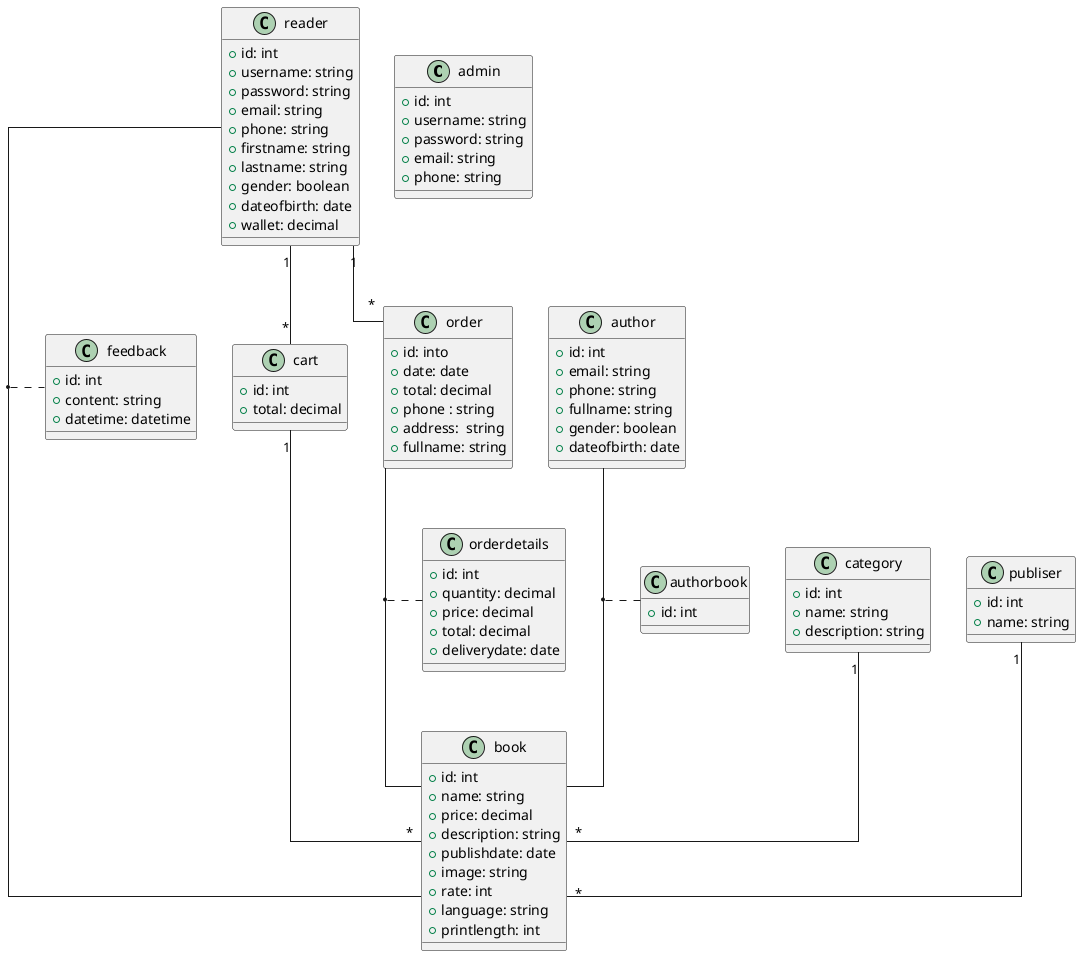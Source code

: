 @startuml
skinparam linetype ortho

class admin{
    + id: int
    + username: string
    + password: string
    + email: string
    + phone: string
}

class reader{
    + id: int
    + username: string
    + password: string
    + email: string
    + phone: string
    + firstname: string
    + lastname: string
    + gender: boolean
    + dateofbirth: date
    + wallet: decimal
}

class category{
    + id: int
    + name: string
    + description: string
}

class publiser{
    + id: int
    + name: string
}

class book{
    + id: int
    + name: string
    + price: decimal
    + description: string
    + publishdate: date
    + image: string
    + rate: int
    + language: string
    + printlength: int
}

class cart{
    + id: int
    + total: decimal
}

class feedback{
    + id: int
    + content: string
    + datetime: datetime
}

class order{
    + id: into
    + date: date
    + total: decimal
    + phone : string
    + address:  string
    + fullname: string
}

class orderdetails{
    + id: int
    + quantity: decimal
    + price: decimal
    + total: decimal
    + deliverydate: date
}

class author{
    + id: int
    + email: string
    + phone: string
    + fullname: string
    + gender: boolean
    + dateofbirth: date
}

class authorbook{
    + id: int
}

reader "1" -- "*" cart
cart "1" -- "*" book
reader "1" -- "*" order
category "1" -- "*" book
publiser "1" -- "*" book


(reader,book) .. feedback
(order,book) .. orderdetails
(author,book) .. authorbook

@enduml
